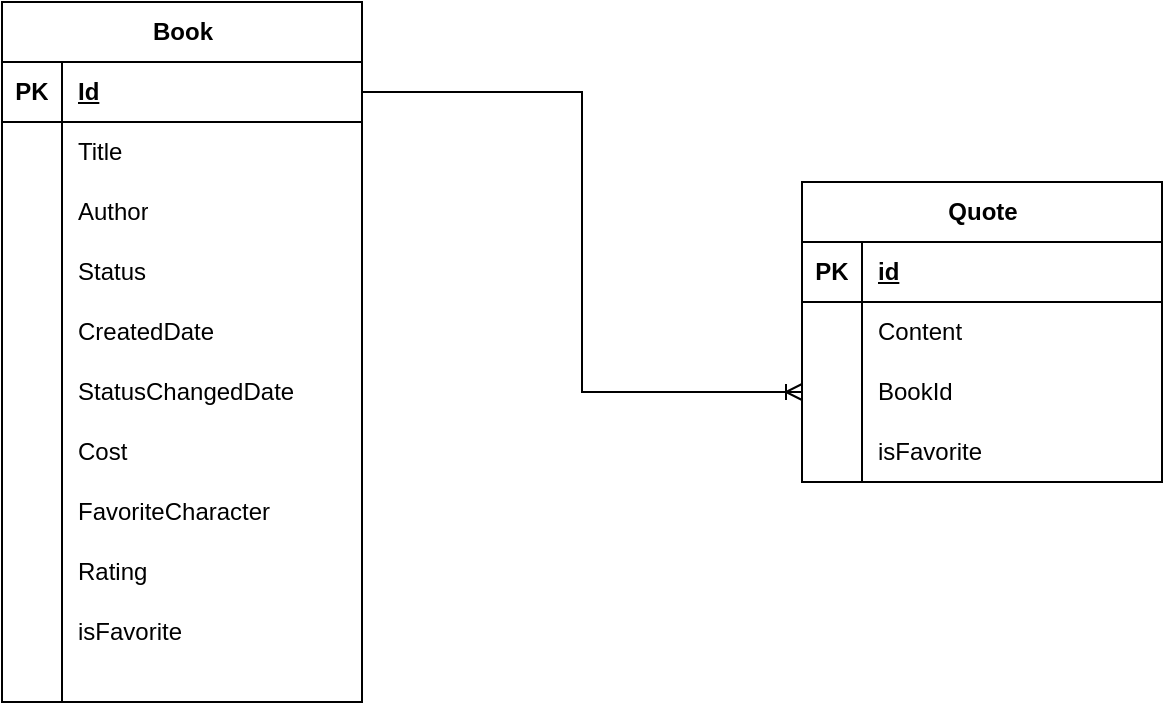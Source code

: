 <mxfile version="26.2.8" pages="7">
  <diagram name="ERD Diagram" id="zEoUBViswn2JpWHZujAY">
    <mxGraphModel dx="1428" dy="743" grid="1" gridSize="10" guides="1" tooltips="1" connect="1" arrows="1" fold="1" page="1" pageScale="1" pageWidth="827" pageHeight="1169" math="0" shadow="0">
      <root>
        <mxCell id="0" />
        <mxCell id="1" parent="0" />
        <mxCell id="N-9cBxWQMs_OY1WWWXki-2" value="Book" style="shape=table;startSize=30;container=1;collapsible=1;childLayout=tableLayout;fixedRows=1;rowLines=0;fontStyle=1;align=center;resizeLast=1;html=1;" parent="1" vertex="1">
          <mxGeometry x="80" y="210" width="180" height="350" as="geometry" />
        </mxCell>
        <mxCell id="N-9cBxWQMs_OY1WWWXki-3" value="" style="shape=tableRow;horizontal=0;startSize=0;swimlaneHead=0;swimlaneBody=0;fillColor=none;collapsible=0;dropTarget=0;points=[[0,0.5],[1,0.5]];portConstraint=eastwest;top=0;left=0;right=0;bottom=1;" parent="N-9cBxWQMs_OY1WWWXki-2" vertex="1">
          <mxGeometry y="30" width="180" height="30" as="geometry" />
        </mxCell>
        <mxCell id="N-9cBxWQMs_OY1WWWXki-4" value="PK" style="shape=partialRectangle;connectable=0;fillColor=none;top=0;left=0;bottom=0;right=0;fontStyle=1;overflow=hidden;whiteSpace=wrap;html=1;" parent="N-9cBxWQMs_OY1WWWXki-3" vertex="1">
          <mxGeometry width="30" height="30" as="geometry">
            <mxRectangle width="30" height="30" as="alternateBounds" />
          </mxGeometry>
        </mxCell>
        <mxCell id="N-9cBxWQMs_OY1WWWXki-5" value="Id" style="shape=partialRectangle;connectable=0;fillColor=none;top=0;left=0;bottom=0;right=0;align=left;spacingLeft=6;fontStyle=5;overflow=hidden;whiteSpace=wrap;html=1;" parent="N-9cBxWQMs_OY1WWWXki-3" vertex="1">
          <mxGeometry x="30" width="150" height="30" as="geometry">
            <mxRectangle width="150" height="30" as="alternateBounds" />
          </mxGeometry>
        </mxCell>
        <mxCell id="N-9cBxWQMs_OY1WWWXki-6" value="" style="shape=tableRow;horizontal=0;startSize=0;swimlaneHead=0;swimlaneBody=0;fillColor=none;collapsible=0;dropTarget=0;points=[[0,0.5],[1,0.5]];portConstraint=eastwest;top=0;left=0;right=0;bottom=0;" parent="N-9cBxWQMs_OY1WWWXki-2" vertex="1">
          <mxGeometry y="60" width="180" height="30" as="geometry" />
        </mxCell>
        <mxCell id="N-9cBxWQMs_OY1WWWXki-7" value="" style="shape=partialRectangle;connectable=0;fillColor=none;top=0;left=0;bottom=0;right=0;editable=1;overflow=hidden;whiteSpace=wrap;html=1;" parent="N-9cBxWQMs_OY1WWWXki-6" vertex="1">
          <mxGeometry width="30" height="30" as="geometry">
            <mxRectangle width="30" height="30" as="alternateBounds" />
          </mxGeometry>
        </mxCell>
        <mxCell id="N-9cBxWQMs_OY1WWWXki-8" value="Title" style="shape=partialRectangle;connectable=0;fillColor=none;top=0;left=0;bottom=0;right=0;align=left;spacingLeft=6;overflow=hidden;whiteSpace=wrap;html=1;" parent="N-9cBxWQMs_OY1WWWXki-6" vertex="1">
          <mxGeometry x="30" width="150" height="30" as="geometry">
            <mxRectangle width="150" height="30" as="alternateBounds" />
          </mxGeometry>
        </mxCell>
        <mxCell id="N-9cBxWQMs_OY1WWWXki-9" value="" style="shape=tableRow;horizontal=0;startSize=0;swimlaneHead=0;swimlaneBody=0;fillColor=none;collapsible=0;dropTarget=0;points=[[0,0.5],[1,0.5]];portConstraint=eastwest;top=0;left=0;right=0;bottom=0;" parent="N-9cBxWQMs_OY1WWWXki-2" vertex="1">
          <mxGeometry y="90" width="180" height="30" as="geometry" />
        </mxCell>
        <mxCell id="N-9cBxWQMs_OY1WWWXki-10" value="" style="shape=partialRectangle;connectable=0;fillColor=none;top=0;left=0;bottom=0;right=0;editable=1;overflow=hidden;whiteSpace=wrap;html=1;" parent="N-9cBxWQMs_OY1WWWXki-9" vertex="1">
          <mxGeometry width="30" height="30" as="geometry">
            <mxRectangle width="30" height="30" as="alternateBounds" />
          </mxGeometry>
        </mxCell>
        <mxCell id="N-9cBxWQMs_OY1WWWXki-11" value="Author" style="shape=partialRectangle;connectable=0;fillColor=none;top=0;left=0;bottom=0;right=0;align=left;spacingLeft=6;overflow=hidden;whiteSpace=wrap;html=1;" parent="N-9cBxWQMs_OY1WWWXki-9" vertex="1">
          <mxGeometry x="30" width="150" height="30" as="geometry">
            <mxRectangle width="150" height="30" as="alternateBounds" />
          </mxGeometry>
        </mxCell>
        <mxCell id="N-9cBxWQMs_OY1WWWXki-12" value="" style="shape=tableRow;horizontal=0;startSize=0;swimlaneHead=0;swimlaneBody=0;fillColor=none;collapsible=0;dropTarget=0;points=[[0,0.5],[1,0.5]];portConstraint=eastwest;top=0;left=0;right=0;bottom=0;" parent="N-9cBxWQMs_OY1WWWXki-2" vertex="1">
          <mxGeometry y="120" width="180" height="30" as="geometry" />
        </mxCell>
        <mxCell id="N-9cBxWQMs_OY1WWWXki-13" value="" style="shape=partialRectangle;connectable=0;fillColor=none;top=0;left=0;bottom=0;right=0;editable=1;overflow=hidden;whiteSpace=wrap;html=1;" parent="N-9cBxWQMs_OY1WWWXki-12" vertex="1">
          <mxGeometry width="30" height="30" as="geometry">
            <mxRectangle width="30" height="30" as="alternateBounds" />
          </mxGeometry>
        </mxCell>
        <mxCell id="N-9cBxWQMs_OY1WWWXki-14" value="Status" style="shape=partialRectangle;connectable=0;fillColor=none;top=0;left=0;bottom=0;right=0;align=left;spacingLeft=6;overflow=hidden;whiteSpace=wrap;html=1;" parent="N-9cBxWQMs_OY1WWWXki-12" vertex="1">
          <mxGeometry x="30" width="150" height="30" as="geometry">
            <mxRectangle width="150" height="30" as="alternateBounds" />
          </mxGeometry>
        </mxCell>
        <mxCell id="N-9cBxWQMs_OY1WWWXki-15" value="" style="shape=tableRow;horizontal=0;startSize=0;swimlaneHead=0;swimlaneBody=0;fillColor=none;collapsible=0;dropTarget=0;points=[[0,0.5],[1,0.5]];portConstraint=eastwest;top=0;left=0;right=0;bottom=0;" parent="N-9cBxWQMs_OY1WWWXki-2" vertex="1">
          <mxGeometry y="150" width="180" height="30" as="geometry" />
        </mxCell>
        <mxCell id="N-9cBxWQMs_OY1WWWXki-16" value="" style="shape=partialRectangle;connectable=0;fillColor=none;top=0;left=0;bottom=0;right=0;editable=1;overflow=hidden;whiteSpace=wrap;html=1;" parent="N-9cBxWQMs_OY1WWWXki-15" vertex="1">
          <mxGeometry width="30" height="30" as="geometry">
            <mxRectangle width="30" height="30" as="alternateBounds" />
          </mxGeometry>
        </mxCell>
        <mxCell id="N-9cBxWQMs_OY1WWWXki-17" value="CreatedDate" style="shape=partialRectangle;connectable=0;fillColor=none;top=0;left=0;bottom=0;right=0;align=left;spacingLeft=6;overflow=hidden;whiteSpace=wrap;html=1;" parent="N-9cBxWQMs_OY1WWWXki-15" vertex="1">
          <mxGeometry x="30" width="150" height="30" as="geometry">
            <mxRectangle width="150" height="30" as="alternateBounds" />
          </mxGeometry>
        </mxCell>
        <mxCell id="N-9cBxWQMs_OY1WWWXki-18" value="" style="shape=tableRow;horizontal=0;startSize=0;swimlaneHead=0;swimlaneBody=0;fillColor=none;collapsible=0;dropTarget=0;points=[[0,0.5],[1,0.5]];portConstraint=eastwest;top=0;left=0;right=0;bottom=0;" parent="N-9cBxWQMs_OY1WWWXki-2" vertex="1">
          <mxGeometry y="180" width="180" height="30" as="geometry" />
        </mxCell>
        <mxCell id="N-9cBxWQMs_OY1WWWXki-19" value="" style="shape=partialRectangle;connectable=0;fillColor=none;top=0;left=0;bottom=0;right=0;editable=1;overflow=hidden;whiteSpace=wrap;html=1;" parent="N-9cBxWQMs_OY1WWWXki-18" vertex="1">
          <mxGeometry width="30" height="30" as="geometry">
            <mxRectangle width="30" height="30" as="alternateBounds" />
          </mxGeometry>
        </mxCell>
        <mxCell id="N-9cBxWQMs_OY1WWWXki-20" value="StatusChangedDate" style="shape=partialRectangle;connectable=0;fillColor=none;top=0;left=0;bottom=0;right=0;align=left;spacingLeft=6;overflow=hidden;whiteSpace=wrap;html=1;" parent="N-9cBxWQMs_OY1WWWXki-18" vertex="1">
          <mxGeometry x="30" width="150" height="30" as="geometry">
            <mxRectangle width="150" height="30" as="alternateBounds" />
          </mxGeometry>
        </mxCell>
        <mxCell id="N-9cBxWQMs_OY1WWWXki-24" value="" style="shape=tableRow;horizontal=0;startSize=0;swimlaneHead=0;swimlaneBody=0;fillColor=none;collapsible=0;dropTarget=0;points=[[0,0.5],[1,0.5]];portConstraint=eastwest;top=0;left=0;right=0;bottom=0;" parent="N-9cBxWQMs_OY1WWWXki-2" vertex="1">
          <mxGeometry y="210" width="180" height="30" as="geometry" />
        </mxCell>
        <mxCell id="N-9cBxWQMs_OY1WWWXki-25" value="" style="shape=partialRectangle;connectable=0;fillColor=none;top=0;left=0;bottom=0;right=0;editable=1;overflow=hidden;whiteSpace=wrap;html=1;" parent="N-9cBxWQMs_OY1WWWXki-24" vertex="1">
          <mxGeometry width="30" height="30" as="geometry">
            <mxRectangle width="30" height="30" as="alternateBounds" />
          </mxGeometry>
        </mxCell>
        <mxCell id="N-9cBxWQMs_OY1WWWXki-26" value="Cost" style="shape=partialRectangle;connectable=0;fillColor=none;top=0;left=0;bottom=0;right=0;align=left;spacingLeft=6;overflow=hidden;whiteSpace=wrap;html=1;" parent="N-9cBxWQMs_OY1WWWXki-24" vertex="1">
          <mxGeometry x="30" width="150" height="30" as="geometry">
            <mxRectangle width="150" height="30" as="alternateBounds" />
          </mxGeometry>
        </mxCell>
        <mxCell id="N-9cBxWQMs_OY1WWWXki-27" value="" style="shape=tableRow;horizontal=0;startSize=0;swimlaneHead=0;swimlaneBody=0;fillColor=none;collapsible=0;dropTarget=0;points=[[0,0.5],[1,0.5]];portConstraint=eastwest;top=0;left=0;right=0;bottom=0;" parent="N-9cBxWQMs_OY1WWWXki-2" vertex="1">
          <mxGeometry y="240" width="180" height="30" as="geometry" />
        </mxCell>
        <mxCell id="N-9cBxWQMs_OY1WWWXki-28" value="" style="shape=partialRectangle;connectable=0;fillColor=none;top=0;left=0;bottom=0;right=0;editable=1;overflow=hidden;whiteSpace=wrap;html=1;" parent="N-9cBxWQMs_OY1WWWXki-27" vertex="1">
          <mxGeometry width="30" height="30" as="geometry">
            <mxRectangle width="30" height="30" as="alternateBounds" />
          </mxGeometry>
        </mxCell>
        <mxCell id="N-9cBxWQMs_OY1WWWXki-29" value="FavoriteCharacter" style="shape=partialRectangle;connectable=0;fillColor=none;top=0;left=0;bottom=0;right=0;align=left;spacingLeft=6;overflow=hidden;whiteSpace=wrap;html=1;" parent="N-9cBxWQMs_OY1WWWXki-27" vertex="1">
          <mxGeometry x="30" width="150" height="30" as="geometry">
            <mxRectangle width="150" height="30" as="alternateBounds" />
          </mxGeometry>
        </mxCell>
        <mxCell id="N-9cBxWQMs_OY1WWWXki-30" value="" style="shape=tableRow;horizontal=0;startSize=0;swimlaneHead=0;swimlaneBody=0;fillColor=none;collapsible=0;dropTarget=0;points=[[0,0.5],[1,0.5]];portConstraint=eastwest;top=0;left=0;right=0;bottom=0;" parent="N-9cBxWQMs_OY1WWWXki-2" vertex="1">
          <mxGeometry y="270" width="180" height="30" as="geometry" />
        </mxCell>
        <mxCell id="N-9cBxWQMs_OY1WWWXki-31" value="" style="shape=partialRectangle;connectable=0;fillColor=none;top=0;left=0;bottom=0;right=0;editable=1;overflow=hidden;whiteSpace=wrap;html=1;" parent="N-9cBxWQMs_OY1WWWXki-30" vertex="1">
          <mxGeometry width="30" height="30" as="geometry">
            <mxRectangle width="30" height="30" as="alternateBounds" />
          </mxGeometry>
        </mxCell>
        <mxCell id="N-9cBxWQMs_OY1WWWXki-32" value="Rating" style="shape=partialRectangle;connectable=0;fillColor=none;top=0;left=0;bottom=0;right=0;align=left;spacingLeft=6;overflow=hidden;whiteSpace=wrap;html=1;" parent="N-9cBxWQMs_OY1WWWXki-30" vertex="1">
          <mxGeometry x="30" width="150" height="30" as="geometry">
            <mxRectangle width="150" height="30" as="alternateBounds" />
          </mxGeometry>
        </mxCell>
        <mxCell id="N-9cBxWQMs_OY1WWWXki-36" value="" style="shape=tableRow;horizontal=0;startSize=0;swimlaneHead=0;swimlaneBody=0;fillColor=none;collapsible=0;dropTarget=0;points=[[0,0.5],[1,0.5]];portConstraint=eastwest;top=0;left=0;right=0;bottom=0;" parent="N-9cBxWQMs_OY1WWWXki-2" vertex="1">
          <mxGeometry y="300" width="180" height="30" as="geometry" />
        </mxCell>
        <mxCell id="N-9cBxWQMs_OY1WWWXki-37" value="" style="shape=partialRectangle;connectable=0;fillColor=none;top=0;left=0;bottom=0;right=0;editable=1;overflow=hidden;whiteSpace=wrap;html=1;" parent="N-9cBxWQMs_OY1WWWXki-36" vertex="1">
          <mxGeometry width="30" height="30" as="geometry">
            <mxRectangle width="30" height="30" as="alternateBounds" />
          </mxGeometry>
        </mxCell>
        <mxCell id="N-9cBxWQMs_OY1WWWXki-38" value="isFavorite" style="shape=partialRectangle;connectable=0;fillColor=none;top=0;left=0;bottom=0;right=0;align=left;spacingLeft=6;overflow=hidden;whiteSpace=wrap;html=1;" parent="N-9cBxWQMs_OY1WWWXki-36" vertex="1">
          <mxGeometry x="30" width="150" height="30" as="geometry">
            <mxRectangle width="150" height="30" as="alternateBounds" />
          </mxGeometry>
        </mxCell>
        <mxCell id="N-9cBxWQMs_OY1WWWXki-39" value="" style="shape=tableRow;horizontal=0;startSize=0;swimlaneHead=0;swimlaneBody=0;fillColor=none;collapsible=0;dropTarget=0;points=[[0,0.5],[1,0.5]];portConstraint=eastwest;top=0;left=0;right=0;bottom=0;" parent="N-9cBxWQMs_OY1WWWXki-2" vertex="1">
          <mxGeometry y="330" width="180" height="20" as="geometry" />
        </mxCell>
        <mxCell id="N-9cBxWQMs_OY1WWWXki-40" value="" style="shape=partialRectangle;connectable=0;fillColor=none;top=0;left=0;bottom=0;right=0;editable=1;overflow=hidden;whiteSpace=wrap;html=1;" parent="N-9cBxWQMs_OY1WWWXki-39" vertex="1">
          <mxGeometry width="30" height="20" as="geometry">
            <mxRectangle width="30" height="20" as="alternateBounds" />
          </mxGeometry>
        </mxCell>
        <mxCell id="N-9cBxWQMs_OY1WWWXki-41" value="" style="shape=partialRectangle;connectable=0;fillColor=none;top=0;left=0;bottom=0;right=0;align=left;spacingLeft=6;overflow=hidden;whiteSpace=wrap;html=1;" parent="N-9cBxWQMs_OY1WWWXki-39" vertex="1">
          <mxGeometry x="30" width="150" height="20" as="geometry">
            <mxRectangle width="150" height="20" as="alternateBounds" />
          </mxGeometry>
        </mxCell>
        <mxCell id="N-9cBxWQMs_OY1WWWXki-42" value="Quote" style="shape=table;startSize=30;container=1;collapsible=1;childLayout=tableLayout;fixedRows=1;rowLines=0;fontStyle=1;align=center;resizeLast=1;html=1;" parent="1" vertex="1">
          <mxGeometry x="480" y="300" width="180" height="150" as="geometry" />
        </mxCell>
        <mxCell id="N-9cBxWQMs_OY1WWWXki-43" value="" style="shape=tableRow;horizontal=0;startSize=0;swimlaneHead=0;swimlaneBody=0;fillColor=none;collapsible=0;dropTarget=0;points=[[0,0.5],[1,0.5]];portConstraint=eastwest;top=0;left=0;right=0;bottom=1;" parent="N-9cBxWQMs_OY1WWWXki-42" vertex="1">
          <mxGeometry y="30" width="180" height="30" as="geometry" />
        </mxCell>
        <mxCell id="N-9cBxWQMs_OY1WWWXki-44" value="PK" style="shape=partialRectangle;connectable=0;fillColor=none;top=0;left=0;bottom=0;right=0;fontStyle=1;overflow=hidden;whiteSpace=wrap;html=1;" parent="N-9cBxWQMs_OY1WWWXki-43" vertex="1">
          <mxGeometry width="30" height="30" as="geometry">
            <mxRectangle width="30" height="30" as="alternateBounds" />
          </mxGeometry>
        </mxCell>
        <mxCell id="N-9cBxWQMs_OY1WWWXki-45" value="id" style="shape=partialRectangle;connectable=0;fillColor=none;top=0;left=0;bottom=0;right=0;align=left;spacingLeft=6;fontStyle=5;overflow=hidden;whiteSpace=wrap;html=1;" parent="N-9cBxWQMs_OY1WWWXki-43" vertex="1">
          <mxGeometry x="30" width="150" height="30" as="geometry">
            <mxRectangle width="150" height="30" as="alternateBounds" />
          </mxGeometry>
        </mxCell>
        <mxCell id="N-9cBxWQMs_OY1WWWXki-46" value="" style="shape=tableRow;horizontal=0;startSize=0;swimlaneHead=0;swimlaneBody=0;fillColor=none;collapsible=0;dropTarget=0;points=[[0,0.5],[1,0.5]];portConstraint=eastwest;top=0;left=0;right=0;bottom=0;" parent="N-9cBxWQMs_OY1WWWXki-42" vertex="1">
          <mxGeometry y="60" width="180" height="30" as="geometry" />
        </mxCell>
        <mxCell id="N-9cBxWQMs_OY1WWWXki-47" value="" style="shape=partialRectangle;connectable=0;fillColor=none;top=0;left=0;bottom=0;right=0;editable=1;overflow=hidden;whiteSpace=wrap;html=1;" parent="N-9cBxWQMs_OY1WWWXki-46" vertex="1">
          <mxGeometry width="30" height="30" as="geometry">
            <mxRectangle width="30" height="30" as="alternateBounds" />
          </mxGeometry>
        </mxCell>
        <mxCell id="N-9cBxWQMs_OY1WWWXki-48" value="Content" style="shape=partialRectangle;connectable=0;fillColor=none;top=0;left=0;bottom=0;right=0;align=left;spacingLeft=6;overflow=hidden;whiteSpace=wrap;html=1;" parent="N-9cBxWQMs_OY1WWWXki-46" vertex="1">
          <mxGeometry x="30" width="150" height="30" as="geometry">
            <mxRectangle width="150" height="30" as="alternateBounds" />
          </mxGeometry>
        </mxCell>
        <mxCell id="N-9cBxWQMs_OY1WWWXki-49" value="" style="shape=tableRow;horizontal=0;startSize=0;swimlaneHead=0;swimlaneBody=0;fillColor=none;collapsible=0;dropTarget=0;points=[[0,0.5],[1,0.5]];portConstraint=eastwest;top=0;left=0;right=0;bottom=0;" parent="N-9cBxWQMs_OY1WWWXki-42" vertex="1">
          <mxGeometry y="90" width="180" height="30" as="geometry" />
        </mxCell>
        <mxCell id="N-9cBxWQMs_OY1WWWXki-50" value="" style="shape=partialRectangle;connectable=0;fillColor=none;top=0;left=0;bottom=0;right=0;editable=1;overflow=hidden;whiteSpace=wrap;html=1;" parent="N-9cBxWQMs_OY1WWWXki-49" vertex="1">
          <mxGeometry width="30" height="30" as="geometry">
            <mxRectangle width="30" height="30" as="alternateBounds" />
          </mxGeometry>
        </mxCell>
        <mxCell id="N-9cBxWQMs_OY1WWWXki-51" value="BookId" style="shape=partialRectangle;connectable=0;fillColor=none;top=0;left=0;bottom=0;right=0;align=left;spacingLeft=6;overflow=hidden;whiteSpace=wrap;html=1;" parent="N-9cBxWQMs_OY1WWWXki-49" vertex="1">
          <mxGeometry x="30" width="150" height="30" as="geometry">
            <mxRectangle width="150" height="30" as="alternateBounds" />
          </mxGeometry>
        </mxCell>
        <mxCell id="N-9cBxWQMs_OY1WWWXki-52" value="" style="shape=tableRow;horizontal=0;startSize=0;swimlaneHead=0;swimlaneBody=0;fillColor=none;collapsible=0;dropTarget=0;points=[[0,0.5],[1,0.5]];portConstraint=eastwest;top=0;left=0;right=0;bottom=0;" parent="N-9cBxWQMs_OY1WWWXki-42" vertex="1">
          <mxGeometry y="120" width="180" height="30" as="geometry" />
        </mxCell>
        <mxCell id="N-9cBxWQMs_OY1WWWXki-53" value="" style="shape=partialRectangle;connectable=0;fillColor=none;top=0;left=0;bottom=0;right=0;editable=1;overflow=hidden;whiteSpace=wrap;html=1;" parent="N-9cBxWQMs_OY1WWWXki-52" vertex="1">
          <mxGeometry width="30" height="30" as="geometry">
            <mxRectangle width="30" height="30" as="alternateBounds" />
          </mxGeometry>
        </mxCell>
        <mxCell id="N-9cBxWQMs_OY1WWWXki-54" value="isFavorite" style="shape=partialRectangle;connectable=0;fillColor=none;top=0;left=0;bottom=0;right=0;align=left;spacingLeft=6;overflow=hidden;whiteSpace=wrap;html=1;" parent="N-9cBxWQMs_OY1WWWXki-52" vertex="1">
          <mxGeometry x="30" width="150" height="30" as="geometry">
            <mxRectangle width="150" height="30" as="alternateBounds" />
          </mxGeometry>
        </mxCell>
        <mxCell id="N-9cBxWQMs_OY1WWWXki-55" value="" style="edgeStyle=orthogonalEdgeStyle;fontSize=12;html=1;endArrow=ERoneToMany;rounded=0;exitX=1;exitY=0.5;exitDx=0;exitDy=0;entryX=0;entryY=0.5;entryDx=0;entryDy=0;" parent="1" source="N-9cBxWQMs_OY1WWWXki-3" target="N-9cBxWQMs_OY1WWWXki-49" edge="1">
          <mxGeometry width="100" height="100" relative="1" as="geometry">
            <mxPoint x="360" y="430" as="sourcePoint" />
            <mxPoint x="460" y="330" as="targetPoint" />
          </mxGeometry>
        </mxCell>
      </root>
    </mxGraphModel>
  </diagram>
  <diagram id="6Ise4CbzoLvEhatR6B2Z" name="Use Case Diagram">
    <mxGraphModel dx="2596" dy="1351" grid="1" gridSize="10" guides="1" tooltips="1" connect="1" arrows="1" fold="1" page="1" pageScale="1" pageWidth="827" pageHeight="1169" math="0" shadow="0">
      <root>
        <mxCell id="0" />
        <mxCell id="1" parent="0" />
        <mxCell id="Hgp72ACG2Ey0dkF_jliL-19" value="" style="rounded=0;whiteSpace=wrap;html=1;" parent="1" vertex="1">
          <mxGeometry x="404" y="84" width="280" height="1000" as="geometry" />
        </mxCell>
        <mxCell id="D1W0CBoJ25b8oavuj5hO-1" value="User" style="shape=umlActor;verticalLabelPosition=bottom;verticalAlign=top;html=1;" parent="1" vertex="1">
          <mxGeometry x="144" y="594" width="30" height="60" as="geometry" />
        </mxCell>
        <mxCell id="D1W0CBoJ25b8oavuj5hO-2" value="Add book" style="ellipse;whiteSpace=wrap;html=1;" parent="1" vertex="1">
          <mxGeometry x="464" y="164" width="140" height="70" as="geometry" />
        </mxCell>
        <mxCell id="D1W0CBoJ25b8oavuj5hO-3" value="Edit book" style="ellipse;whiteSpace=wrap;html=1;" parent="1" vertex="1">
          <mxGeometry x="464" y="268" width="140" height="70" as="geometry" />
        </mxCell>
        <mxCell id="D1W0CBoJ25b8oavuj5hO-5" value="View book details" style="ellipse;whiteSpace=wrap;html=1;" parent="1" vertex="1">
          <mxGeometry x="464" y="372" width="140" height="70" as="geometry" />
        </mxCell>
        <mxCell id="D1W0CBoJ25b8oavuj5hO-6" value="Add book to favorites" style="ellipse;whiteSpace=wrap;html=1;" parent="1" vertex="1">
          <mxGeometry x="464" y="475" width="140" height="70" as="geometry" />
        </mxCell>
        <mxCell id="D1W0CBoJ25b8oavuj5hO-7" value="Add quote" style="ellipse;whiteSpace=wrap;html=1;" parent="1" vertex="1">
          <mxGeometry x="464" y="579" width="140" height="70" as="geometry" />
        </mxCell>
        <mxCell id="Hgp72ACG2Ey0dkF_jliL-1" value="" style="endArrow=none;html=1;rounded=0;exitX=0.5;exitY=0.5;exitDx=0;exitDy=0;exitPerimeter=0;entryX=0;entryY=0.5;entryDx=0;entryDy=0;" parent="1" source="D1W0CBoJ25b8oavuj5hO-1" target="D1W0CBoJ25b8oavuj5hO-2" edge="1">
          <mxGeometry relative="1" as="geometry">
            <mxPoint x="484" y="504" as="sourcePoint" />
            <mxPoint x="644" y="504" as="targetPoint" />
          </mxGeometry>
        </mxCell>
        <mxCell id="Hgp72ACG2Ey0dkF_jliL-4" value="" style="endArrow=none;html=1;rounded=0;exitX=0.5;exitY=0.5;exitDx=0;exitDy=0;exitPerimeter=0;entryX=0;entryY=0.5;entryDx=0;entryDy=0;" parent="1" source="D1W0CBoJ25b8oavuj5hO-1" target="D1W0CBoJ25b8oavuj5hO-3" edge="1">
          <mxGeometry relative="1" as="geometry">
            <mxPoint x="484" y="504" as="sourcePoint" />
            <mxPoint x="644" y="504" as="targetPoint" />
          </mxGeometry>
        </mxCell>
        <mxCell id="Hgp72ACG2Ey0dkF_jliL-7" value="" style="endArrow=none;html=1;rounded=0;exitX=0.5;exitY=0.5;exitDx=0;exitDy=0;exitPerimeter=0;entryX=0;entryY=0.5;entryDx=0;entryDy=0;" parent="1" source="D1W0CBoJ25b8oavuj5hO-1" target="D1W0CBoJ25b8oavuj5hO-5" edge="1">
          <mxGeometry relative="1" as="geometry">
            <mxPoint x="484" y="304" as="sourcePoint" />
            <mxPoint x="644" y="304" as="targetPoint" />
          </mxGeometry>
        </mxCell>
        <mxCell id="Hgp72ACG2Ey0dkF_jliL-10" value="" style="endArrow=none;html=1;rounded=0;exitX=0.5;exitY=0.5;exitDx=0;exitDy=0;exitPerimeter=0;entryX=0;entryY=0.5;entryDx=0;entryDy=0;" parent="1" source="D1W0CBoJ25b8oavuj5hO-1" target="D1W0CBoJ25b8oavuj5hO-6" edge="1">
          <mxGeometry relative="1" as="geometry">
            <mxPoint x="484" y="304" as="sourcePoint" />
            <mxPoint x="644" y="304" as="targetPoint" />
          </mxGeometry>
        </mxCell>
        <mxCell id="Hgp72ACG2Ey0dkF_jliL-13" value="" style="endArrow=none;html=1;rounded=0;exitX=0.5;exitY=0.5;exitDx=0;exitDy=0;exitPerimeter=0;entryX=0;entryY=0.5;entryDx=0;entryDy=0;" parent="1" source="D1W0CBoJ25b8oavuj5hO-1" target="D1W0CBoJ25b8oavuj5hO-7" edge="1">
          <mxGeometry relative="1" as="geometry">
            <mxPoint x="484" y="304" as="sourcePoint" />
            <mxPoint x="644" y="304" as="targetPoint" />
          </mxGeometry>
        </mxCell>
        <mxCell id="Hgp72ACG2Ey0dkF_jliL-20" value="Application" style="text;html=1;align=center;verticalAlign=middle;whiteSpace=wrap;rounded=0;" parent="1" vertex="1">
          <mxGeometry x="504" y="104" width="60" height="30" as="geometry" />
        </mxCell>
        <mxCell id="Hgp72ACG2Ey0dkF_jliL-21" value="Edit quote" style="ellipse;whiteSpace=wrap;html=1;" parent="1" vertex="1">
          <mxGeometry x="464" y="683" width="140" height="70" as="geometry" />
        </mxCell>
        <mxCell id="Hgp72ACG2Ey0dkF_jliL-22" value="Delete quote" style="ellipse;whiteSpace=wrap;html=1;" parent="1" vertex="1">
          <mxGeometry x="464" y="787" width="140" height="70" as="geometry" />
        </mxCell>
        <mxCell id="Hgp72ACG2Ey0dkF_jliL-23" value="Delete book" style="ellipse;whiteSpace=wrap;html=1;" parent="1" vertex="1">
          <mxGeometry x="464" y="890" width="140" height="70" as="geometry" />
        </mxCell>
        <mxCell id="Hgp72ACG2Ey0dkF_jliL-24" value="" style="endArrow=none;html=1;rounded=0;exitX=0.5;exitY=0.5;exitDx=0;exitDy=0;exitPerimeter=0;entryX=0;entryY=0.5;entryDx=0;entryDy=0;" parent="1" source="D1W0CBoJ25b8oavuj5hO-1" target="Hgp72ACG2Ey0dkF_jliL-21" edge="1">
          <mxGeometry relative="1" as="geometry">
            <mxPoint x="434" y="554" as="sourcePoint" />
            <mxPoint x="594" y="554" as="targetPoint" />
          </mxGeometry>
        </mxCell>
        <mxCell id="Hgp72ACG2Ey0dkF_jliL-27" value="" style="endArrow=none;html=1;rounded=0;exitX=0.5;exitY=0.5;exitDx=0;exitDy=0;exitPerimeter=0;entryX=0;entryY=0.5;entryDx=0;entryDy=0;" parent="1" source="D1W0CBoJ25b8oavuj5hO-1" target="Hgp72ACG2Ey0dkF_jliL-22" edge="1">
          <mxGeometry relative="1" as="geometry">
            <mxPoint x="434" y="554" as="sourcePoint" />
            <mxPoint x="594" y="554" as="targetPoint" />
          </mxGeometry>
        </mxCell>
        <mxCell id="Hgp72ACG2Ey0dkF_jliL-30" value="" style="endArrow=none;html=1;rounded=0;exitX=0.5;exitY=0.5;exitDx=0;exitDy=0;exitPerimeter=0;entryX=0;entryY=0.5;entryDx=0;entryDy=0;" parent="1" source="D1W0CBoJ25b8oavuj5hO-1" target="Hgp72ACG2Ey0dkF_jliL-23" edge="1">
          <mxGeometry relative="1" as="geometry">
            <mxPoint x="434" y="554" as="sourcePoint" />
            <mxPoint x="594" y="554" as="targetPoint" />
          </mxGeometry>
        </mxCell>
        <mxCell id="Hgp72ACG2Ey0dkF_jliL-34" value="&amp;lt;&amp;lt;include&amp;gt;&amp;gt;" style="endArrow=open;endSize=12;dashed=1;html=1;rounded=0;exitX=0.5;exitY=0;exitDx=0;exitDy=0;entryX=0.5;entryY=1;entryDx=0;entryDy=0;" parent="1" source="Hgp72ACG2Ey0dkF_jliL-23" target="Hgp72ACG2Ey0dkF_jliL-22" edge="1">
          <mxGeometry width="160" relative="1" as="geometry">
            <mxPoint x="264" y="554" as="sourcePoint" />
            <mxPoint x="424" y="554" as="targetPoint" />
          </mxGeometry>
        </mxCell>
        <mxCell id="Hgp72ACG2Ey0dkF_jliL-35" value="Remove book from favorites" style="ellipse;whiteSpace=wrap;html=1;" parent="1" vertex="1">
          <mxGeometry x="464" y="994" width="140" height="70" as="geometry" />
        </mxCell>
        <mxCell id="Hgp72ACG2Ey0dkF_jliL-36" value="" style="endArrow=none;html=1;rounded=0;exitX=0.5;exitY=0.5;exitDx=0;exitDy=0;exitPerimeter=0;entryX=0;entryY=0.5;entryDx=0;entryDy=0;" parent="1" source="D1W0CBoJ25b8oavuj5hO-1" target="Hgp72ACG2Ey0dkF_jliL-35" edge="1">
          <mxGeometry relative="1" as="geometry">
            <mxPoint x="264" y="674" as="sourcePoint" />
            <mxPoint x="424" y="674" as="targetPoint" />
          </mxGeometry>
        </mxCell>
      </root>
    </mxGraphModel>
  </diagram>
  <diagram id="vO8JDbQ9h_SGYrkNwEOq" name="Add Book Activity Diagram">
    <mxGraphModel dx="1428" dy="743" grid="1" gridSize="10" guides="1" tooltips="1" connect="1" arrows="1" fold="1" page="1" pageScale="1" pageWidth="583" pageHeight="827" math="0" shadow="0">
      <root>
        <mxCell id="0" />
        <mxCell id="1" parent="0" />
        <mxCell id="s6mCzLYgkagdUd1JZhdO-1" value="" style="ellipse;html=1;shape=startState;fillColor=#000000;strokeColor=#ff0000;" parent="1" vertex="1">
          <mxGeometry x="247" y="33" width="30" height="30" as="geometry" />
        </mxCell>
        <mxCell id="s6mCzLYgkagdUd1JZhdO-2" value="" style="edgeStyle=orthogonalEdgeStyle;html=1;verticalAlign=bottom;endArrow=open;endSize=8;strokeColor=#ff0000;rounded=0;entryX=0.5;entryY=0;entryDx=0;entryDy=0;exitX=0.505;exitY=0.867;exitDx=0;exitDy=0;exitPerimeter=0;curved=1;" parent="1" source="s6mCzLYgkagdUd1JZhdO-1" target="s6mCzLYgkagdUd1JZhdO-3" edge="1">
          <mxGeometry relative="1" as="geometry">
            <mxPoint x="296" y="133" as="targetPoint" />
          </mxGeometry>
        </mxCell>
        <mxCell id="s6mCzLYgkagdUd1JZhdO-3" value="Press &quot;All Books&quot; Button" style="rounded=1;whiteSpace=wrap;html=1;" parent="1" vertex="1">
          <mxGeometry x="236" y="123" width="120" height="60" as="geometry" />
        </mxCell>
        <mxCell id="s6mCzLYgkagdUd1JZhdO-4" value="Application enters in BooksActivity" style="shape=note2;boundedLbl=1;whiteSpace=wrap;html=1;size=25;verticalAlign=top;align=center;" parent="1" vertex="1">
          <mxGeometry x="57" y="123" width="120" height="60" as="geometry" />
        </mxCell>
        <mxCell id="s6mCzLYgkagdUd1JZhdO-5" value="" style="endArrow=none;dashed=1;html=1;rounded=0;exitX=0.998;exitY=0.505;exitDx=0;exitDy=0;exitPerimeter=0;entryX=0;entryY=0.5;entryDx=0;entryDy=0;" parent="1" source="s6mCzLYgkagdUd1JZhdO-4" target="s6mCzLYgkagdUd1JZhdO-3" edge="1">
          <mxGeometry width="50" height="50" relative="1" as="geometry">
            <mxPoint x="287" y="223" as="sourcePoint" />
            <mxPoint x="337" y="173" as="targetPoint" />
          </mxGeometry>
        </mxCell>
        <mxCell id="s6mCzLYgkagdUd1JZhdO-6" value="Press &quot;Add new book&quot;&amp;nbsp;Button" style="rounded=1;whiteSpace=wrap;html=1;" parent="1" vertex="1">
          <mxGeometry x="236" y="227" width="120" height="60" as="geometry" />
        </mxCell>
        <mxCell id="s6mCzLYgkagdUd1JZhdO-7" value="" style="endArrow=classic;html=1;rounded=0;exitX=0.5;exitY=1;exitDx=0;exitDy=0;entryX=0.5;entryY=0;entryDx=0;entryDy=0;" parent="1" source="s6mCzLYgkagdUd1JZhdO-3" target="s6mCzLYgkagdUd1JZhdO-6" edge="1">
          <mxGeometry width="50" height="50" relative="1" as="geometry">
            <mxPoint x="287" y="283" as="sourcePoint" />
            <mxPoint x="337" y="233" as="targetPoint" />
          </mxGeometry>
        </mxCell>
        <mxCell id="s6mCzLYgkagdUd1JZhdO-8" value="Open BookInput Dialog" style="shape=note2;boundedLbl=1;whiteSpace=wrap;html=1;size=25;verticalAlign=top;align=center;" parent="1" vertex="1">
          <mxGeometry x="57" y="227" width="120" height="60" as="geometry" />
        </mxCell>
        <mxCell id="s6mCzLYgkagdUd1JZhdO-9" value="" style="endArrow=none;dashed=1;html=1;rounded=0;exitX=0.998;exitY=0.496;exitDx=0;exitDy=0;exitPerimeter=0;entryX=0;entryY=0.5;entryDx=0;entryDy=0;" parent="1" source="s6mCzLYgkagdUd1JZhdO-8" target="s6mCzLYgkagdUd1JZhdO-6" edge="1">
          <mxGeometry width="50" height="50" relative="1" as="geometry">
            <mxPoint x="287" y="283" as="sourcePoint" />
            <mxPoint x="337" y="233" as="targetPoint" />
          </mxGeometry>
        </mxCell>
        <mxCell id="s6mCzLYgkagdUd1JZhdO-10" value="" style="endArrow=classic;html=1;rounded=0;exitX=0.5;exitY=1;exitDx=0;exitDy=0;" parent="1" source="s6mCzLYgkagdUd1JZhdO-6" target="s6mCzLYgkagdUd1JZhdO-11" edge="1">
          <mxGeometry width="50" height="50" relative="1" as="geometry">
            <mxPoint x="287" y="333" as="sourcePoint" />
            <mxPoint x="296" y="363" as="targetPoint" />
          </mxGeometry>
        </mxCell>
        <mxCell id="s6mCzLYgkagdUd1JZhdO-11" value="Enter Book Data" style="rounded=1;whiteSpace=wrap;html=1;" parent="1" vertex="1">
          <mxGeometry x="236" y="331" width="120" height="60" as="geometry" />
        </mxCell>
        <mxCell id="s6mCzLYgkagdUd1JZhdO-12" value="" style="endArrow=classic;html=1;rounded=0;exitX=0.5;exitY=1;exitDx=0;exitDy=0;entryX=0.5;entryY=0;entryDx=0;entryDy=0;" parent="1" source="s6mCzLYgkagdUd1JZhdO-11" target="s6mCzLYgkagdUd1JZhdO-18" edge="1">
          <mxGeometry width="50" height="50" relative="1" as="geometry">
            <mxPoint x="287" y="513" as="sourcePoint" />
            <mxPoint x="297" y="443" as="targetPoint" />
          </mxGeometry>
        </mxCell>
        <mxCell id="s6mCzLYgkagdUd1JZhdO-13" value="Enterd valid data" style="rhombus;whiteSpace=wrap;html=1;" parent="1" vertex="1">
          <mxGeometry x="250.5" y="525" width="91" height="90" as="geometry" />
        </mxCell>
        <mxCell id="s6mCzLYgkagdUd1JZhdO-14" value="" style="endArrow=classic;html=1;rounded=0;exitX=1;exitY=0.5;exitDx=0;exitDy=0;" parent="1" source="s6mCzLYgkagdUd1JZhdO-13" target="s6mCzLYgkagdUd1JZhdO-15" edge="1">
          <mxGeometry width="50" height="50" relative="1" as="geometry">
            <mxPoint x="287" y="563" as="sourcePoint" />
            <mxPoint x="417" y="498" as="targetPoint" />
          </mxGeometry>
        </mxCell>
        <mxCell id="s6mCzLYgkagdUd1JZhdO-15" value="Display error message" style="rounded=1;whiteSpace=wrap;html=1;" parent="1" vertex="1">
          <mxGeometry x="417" y="540" width="120" height="60" as="geometry" />
        </mxCell>
        <mxCell id="s6mCzLYgkagdUd1JZhdO-17" value="" style="endArrow=classic;html=1;rounded=0;entryX=1;entryY=0.5;entryDx=0;entryDy=0;exitX=0.5;exitY=0;exitDx=0;exitDy=0;edgeStyle=orthogonalEdgeStyle;" parent="1" source="s6mCzLYgkagdUd1JZhdO-15" target="s6mCzLYgkagdUd1JZhdO-11" edge="1">
          <mxGeometry width="50" height="50" relative="1" as="geometry">
            <mxPoint x="287" y="563" as="sourcePoint" />
            <mxPoint x="337" y="513" as="targetPoint" />
          </mxGeometry>
        </mxCell>
        <mxCell id="s6mCzLYgkagdUd1JZhdO-18" value="Press &quot;Add&quot; Button" style="rounded=1;whiteSpace=wrap;html=1;" parent="1" vertex="1">
          <mxGeometry x="236" y="436" width="120" height="60" as="geometry" />
        </mxCell>
        <mxCell id="s6mCzLYgkagdUd1JZhdO-19" value="" style="endArrow=classic;html=1;rounded=0;exitX=0.5;exitY=1;exitDx=0;exitDy=0;entryX=0.5;entryY=0;entryDx=0;entryDy=0;" parent="1" source="s6mCzLYgkagdUd1JZhdO-18" target="s6mCzLYgkagdUd1JZhdO-13" edge="1">
          <mxGeometry width="50" height="50" relative="1" as="geometry">
            <mxPoint x="287" y="563" as="sourcePoint" />
            <mxPoint x="337" y="513" as="targetPoint" />
          </mxGeometry>
        </mxCell>
        <mxCell id="s6mCzLYgkagdUd1JZhdO-20" value="No" style="text;html=1;align=center;verticalAlign=middle;whiteSpace=wrap;rounded=0;" parent="1" vertex="1">
          <mxGeometry x="356" y="553" width="40" height="10" as="geometry" />
        </mxCell>
        <mxCell id="s6mCzLYgkagdUd1JZhdO-22" value="Store book in DataBase" style="rounded=1;whiteSpace=wrap;html=1;" parent="1" vertex="1">
          <mxGeometry x="236" y="644" width="120" height="60" as="geometry" />
        </mxCell>
        <mxCell id="s6mCzLYgkagdUd1JZhdO-23" value="" style="endArrow=classic;html=1;rounded=0;exitX=0.5;exitY=1;exitDx=0;exitDy=0;" parent="1" source="s6mCzLYgkagdUd1JZhdO-13" target="s6mCzLYgkagdUd1JZhdO-22" edge="1">
          <mxGeometry width="50" height="50" relative="1" as="geometry">
            <mxPoint x="237" y="653" as="sourcePoint" />
            <mxPoint x="287" y="603" as="targetPoint" />
          </mxGeometry>
        </mxCell>
        <mxCell id="s6mCzLYgkagdUd1JZhdO-24" value="Yes" style="text;html=1;align=center;verticalAlign=middle;whiteSpace=wrap;rounded=0;" parent="1" vertex="1">
          <mxGeometry x="285" y="623" width="51" height="20" as="geometry" />
        </mxCell>
        <mxCell id="s6mCzLYgkagdUd1JZhdO-25" value="" style="ellipse;html=1;shape=endState;fillColor=#000000;strokeColor=#ff0000;" parent="1" vertex="1">
          <mxGeometry x="281" y="763" width="30" height="30" as="geometry" />
        </mxCell>
        <mxCell id="s6mCzLYgkagdUd1JZhdO-26" value="" style="endArrow=classic;html=1;rounded=0;exitX=0.5;exitY=1;exitDx=0;exitDy=0;entryX=0.5;entryY=0;entryDx=0;entryDy=0;" parent="1" source="s6mCzLYgkagdUd1JZhdO-22" target="s6mCzLYgkagdUd1JZhdO-25" edge="1">
          <mxGeometry width="50" height="50" relative="1" as="geometry">
            <mxPoint x="237" y="653" as="sourcePoint" />
            <mxPoint x="287" y="603" as="targetPoint" />
          </mxGeometry>
        </mxCell>
      </root>
    </mxGraphModel>
  </diagram>
  <diagram id="N8yqPz5qTeiUa9zUif4W" name="Add quote Activity Diagram">
    <mxGraphModel dx="1428" dy="743" grid="1" gridSize="10" guides="1" tooltips="1" connect="1" arrows="1" fold="1" page="1" pageScale="1" pageWidth="827" pageHeight="1169" math="0" shadow="0">
      <root>
        <mxCell id="0" />
        <mxCell id="1" parent="0" />
        <mxCell id="2m4r1owV1ceFR7E8m3KS-1" value="" style="ellipse;html=1;shape=startState;fillColor=#000000;strokeColor=#ff0000;" parent="1" vertex="1">
          <mxGeometry x="392" y="127" width="30" height="30" as="geometry" />
        </mxCell>
        <mxCell id="2m4r1owV1ceFR7E8m3KS-2" value="" style="edgeStyle=orthogonalEdgeStyle;html=1;verticalAlign=bottom;endArrow=open;endSize=8;strokeColor=#ff0000;rounded=0;exitX=0.488;exitY=0.887;exitDx=0;exitDy=0;exitPerimeter=0;curved=1;" parent="1" source="2m4r1owV1ceFR7E8m3KS-1" edge="1">
          <mxGeometry relative="1" as="geometry">
            <mxPoint x="418" y="201" as="targetPoint" />
            <mxPoint x="407" y="141" as="sourcePoint" />
          </mxGeometry>
        </mxCell>
        <mxCell id="6B6sPHs861VA9lOaw4-c-1" value="Press &quot;All Books&quot; Button" style="rounded=1;whiteSpace=wrap;html=1;flipH=0;" parent="1" vertex="1">
          <mxGeometry x="357" y="201" width="120" height="60" as="geometry" />
        </mxCell>
        <mxCell id="6B6sPHs861VA9lOaw4-c-2" value="Application enters in BooksActivity" style="shape=note2;boundedLbl=1;whiteSpace=wrap;html=1;size=25;verticalAlign=top;align=center;flipH=0;" parent="1" vertex="1">
          <mxGeometry x="168" y="201" width="120" height="60" as="geometry" />
        </mxCell>
        <mxCell id="6B6sPHs861VA9lOaw4-c-3" value="" style="endArrow=none;dashed=1;html=1;rounded=0;exitX=0.998;exitY=0.505;exitDx=0;exitDy=0;exitPerimeter=0;entryX=0;entryY=0.5;entryDx=0;entryDy=0;" parent="1" source="6B6sPHs861VA9lOaw4-c-2" target="6B6sPHs861VA9lOaw4-c-1" edge="1">
          <mxGeometry width="50" height="50" relative="1" as="geometry">
            <mxPoint x="408" y="301" as="sourcePoint" />
            <mxPoint x="458" y="251" as="targetPoint" />
          </mxGeometry>
        </mxCell>
        <mxCell id="6B6sPHs861VA9lOaw4-c-4" value="Press Book Button" style="rounded=1;whiteSpace=wrap;html=1;" parent="1" vertex="1">
          <mxGeometry x="357" y="301" width="120" height="60" as="geometry" />
        </mxCell>
        <mxCell id="6B6sPHs861VA9lOaw4-c-5" value="" style="endArrow=classic;html=1;rounded=0;exitX=0.5;exitY=1;exitDx=0;exitDy=0;entryX=0.5;entryY=0;entryDx=0;entryDy=0;" parent="1" source="6B6sPHs861VA9lOaw4-c-1" target="6B6sPHs861VA9lOaw4-c-4" edge="1">
          <mxGeometry width="50" height="50" relative="1" as="geometry">
            <mxPoint x="408" y="361" as="sourcePoint" />
            <mxPoint x="458" y="311" as="targetPoint" />
          </mxGeometry>
        </mxCell>
        <mxCell id="6B6sPHs861VA9lOaw4-c-6" value="Application enters in BookDetailsActivity" style="shape=note2;boundedLbl=1;whiteSpace=wrap;html=1;size=25;verticalAlign=top;align=center;" parent="1" vertex="1">
          <mxGeometry x="168" y="301" width="120" height="60" as="geometry" />
        </mxCell>
        <mxCell id="6B6sPHs861VA9lOaw4-c-7" value="" style="endArrow=none;dashed=1;html=1;rounded=0;exitX=0.998;exitY=0.496;exitDx=0;exitDy=0;exitPerimeter=0;entryX=0;entryY=0.5;entryDx=0;entryDy=0;" parent="1" source="6B6sPHs861VA9lOaw4-c-6" target="6B6sPHs861VA9lOaw4-c-4" edge="1">
          <mxGeometry width="50" height="50" relative="1" as="geometry">
            <mxPoint x="408" y="361" as="sourcePoint" />
            <mxPoint x="458" y="311" as="targetPoint" />
          </mxGeometry>
        </mxCell>
        <mxCell id="l9JSTF0yIlh1ZAObYAR3-1" value="Enter Quote Data" style="rounded=1;whiteSpace=wrap;html=1;" parent="1" vertex="1">
          <mxGeometry x="357" y="599" width="120" height="60" as="geometry" />
        </mxCell>
        <mxCell id="l9JSTF0yIlh1ZAObYAR3-2" value="" style="endArrow=classic;html=1;rounded=0;exitX=0.5;exitY=1;exitDx=0;exitDy=0;entryX=0.5;entryY=0;entryDx=0;entryDy=0;" parent="1" source="l9JSTF0yIlh1ZAObYAR3-1" target="l9JSTF0yIlh1ZAObYAR3-7" edge="1">
          <mxGeometry width="50" height="50" relative="1" as="geometry">
            <mxPoint x="409.5" y="786" as="sourcePoint" />
            <mxPoint x="419.5" y="716" as="targetPoint" />
          </mxGeometry>
        </mxCell>
        <mxCell id="l9JSTF0yIlh1ZAObYAR3-3" value="Entered valid data" style="rhombus;whiteSpace=wrap;html=1;" parent="1" vertex="1">
          <mxGeometry x="371.5" y="783" width="91" height="90" as="geometry" />
        </mxCell>
        <mxCell id="l9JSTF0yIlh1ZAObYAR3-4" value="" style="endArrow=classic;html=1;rounded=0;exitX=1;exitY=0.5;exitDx=0;exitDy=0;" parent="1" source="l9JSTF0yIlh1ZAObYAR3-3" target="l9JSTF0yIlh1ZAObYAR3-5" edge="1">
          <mxGeometry width="50" height="50" relative="1" as="geometry">
            <mxPoint x="409.5" y="836" as="sourcePoint" />
            <mxPoint x="539.5" y="771" as="targetPoint" />
          </mxGeometry>
        </mxCell>
        <mxCell id="l9JSTF0yIlh1ZAObYAR3-5" value="Display error message" style="rounded=1;whiteSpace=wrap;html=1;" parent="1" vertex="1">
          <mxGeometry x="539.5" y="798" width="120" height="60" as="geometry" />
        </mxCell>
        <mxCell id="l9JSTF0yIlh1ZAObYAR3-6" value="" style="endArrow=classic;html=1;rounded=0;entryX=1;entryY=0.5;entryDx=0;entryDy=0;exitX=0.5;exitY=0;exitDx=0;exitDy=0;edgeStyle=orthogonalEdgeStyle;" parent="1" source="l9JSTF0yIlh1ZAObYAR3-5" target="l9JSTF0yIlh1ZAObYAR3-1" edge="1">
          <mxGeometry width="50" height="50" relative="1" as="geometry">
            <mxPoint x="409.5" y="836" as="sourcePoint" />
            <mxPoint x="459.5" y="786" as="targetPoint" />
          </mxGeometry>
        </mxCell>
        <mxCell id="l9JSTF0yIlh1ZAObYAR3-7" value="Press Add Button" style="rounded=1;whiteSpace=wrap;html=1;" parent="1" vertex="1">
          <mxGeometry x="357" y="699" width="120" height="60" as="geometry" />
        </mxCell>
        <mxCell id="l9JSTF0yIlh1ZAObYAR3-8" value="" style="endArrow=classic;html=1;rounded=0;exitX=0.5;exitY=1;exitDx=0;exitDy=0;entryX=0.5;entryY=0;entryDx=0;entryDy=0;" parent="1" source="l9JSTF0yIlh1ZAObYAR3-7" target="l9JSTF0yIlh1ZAObYAR3-3" edge="1">
          <mxGeometry width="50" height="50" relative="1" as="geometry">
            <mxPoint x="409.5" y="836" as="sourcePoint" />
            <mxPoint x="459.5" y="786" as="targetPoint" />
          </mxGeometry>
        </mxCell>
        <mxCell id="l9JSTF0yIlh1ZAObYAR3-9" value="No" style="text;html=1;align=center;verticalAlign=middle;whiteSpace=wrap;rounded=0;" parent="1" vertex="1">
          <mxGeometry x="477" y="817" width="40" height="10" as="geometry" />
        </mxCell>
        <mxCell id="l9JSTF0yIlh1ZAObYAR3-10" value="Store quote in DataBase" style="rounded=1;whiteSpace=wrap;html=1;" parent="1" vertex="1">
          <mxGeometry x="357" y="898" width="120" height="60" as="geometry" />
        </mxCell>
        <mxCell id="l9JSTF0yIlh1ZAObYAR3-11" value="" style="endArrow=classic;html=1;rounded=0;exitX=0.5;exitY=1;exitDx=0;exitDy=0;" parent="1" source="l9JSTF0yIlh1ZAObYAR3-3" target="l9JSTF0yIlh1ZAObYAR3-10" edge="1">
          <mxGeometry width="50" height="50" relative="1" as="geometry">
            <mxPoint x="359.5" y="926" as="sourcePoint" />
            <mxPoint x="409.5" y="876" as="targetPoint" />
          </mxGeometry>
        </mxCell>
        <mxCell id="l9JSTF0yIlh1ZAObYAR3-12" value="Yes" style="text;html=1;align=center;verticalAlign=middle;whiteSpace=wrap;rounded=0;" parent="1" vertex="1">
          <mxGeometry x="402" y="873" width="51" height="20" as="geometry" />
        </mxCell>
        <mxCell id="l9JSTF0yIlh1ZAObYAR3-13" value="" style="ellipse;html=1;shape=endState;fillColor=#000000;strokeColor=#ff0000;" parent="1" vertex="1">
          <mxGeometry x="402" y="1012" width="30" height="30" as="geometry" />
        </mxCell>
        <mxCell id="l9JSTF0yIlh1ZAObYAR3-14" value="" style="endArrow=classic;html=1;rounded=0;exitX=0.5;exitY=1;exitDx=0;exitDy=0;entryX=0.5;entryY=0;entryDx=0;entryDy=0;" parent="1" source="l9JSTF0yIlh1ZAObYAR3-10" target="l9JSTF0yIlh1ZAObYAR3-13" edge="1">
          <mxGeometry width="50" height="50" relative="1" as="geometry">
            <mxPoint x="359.5" y="926" as="sourcePoint" />
            <mxPoint x="409.5" y="876" as="targetPoint" />
          </mxGeometry>
        </mxCell>
        <mxCell id="l9JSTF0yIlh1ZAObYAR3-15" value="Press &quot;Add quote&quot; Button" style="rounded=1;whiteSpace=wrap;html=1;" parent="1" vertex="1">
          <mxGeometry x="357" y="500" width="120" height="60" as="geometry" />
        </mxCell>
        <mxCell id="l9JSTF0yIlh1ZAObYAR3-16" value="" style="endArrow=classic;html=1;rounded=0;exitX=0.5;exitY=1;exitDx=0;exitDy=0;entryX=0.5;entryY=0;entryDx=0;entryDy=0;" parent="1" source="6B6sPHs861VA9lOaw4-c-4" target="gwdyEt9NEhdtrboG-Q09-1" edge="1">
          <mxGeometry width="50" height="50" relative="1" as="geometry">
            <mxPoint x="358" y="551" as="sourcePoint" />
            <mxPoint x="421" y="417" as="targetPoint" />
          </mxGeometry>
        </mxCell>
        <mxCell id="l9JSTF0yIlh1ZAObYAR3-17" value="Open QuoteInput Dialog" style="shape=note2;boundedLbl=1;whiteSpace=wrap;html=1;size=25;verticalAlign=top;align=center;" parent="1" vertex="1">
          <mxGeometry x="168" y="500" width="120" height="60" as="geometry" />
        </mxCell>
        <mxCell id="uDJ6dRTEyI0UNkSZcnkY-2" value="" style="endArrow=none;dashed=1;html=1;rounded=0;exitX=1.003;exitY=0.495;exitDx=0;exitDy=0;exitPerimeter=0;entryX=0;entryY=0.5;entryDx=0;entryDy=0;" parent="1" source="l9JSTF0yIlh1ZAObYAR3-17" target="l9JSTF0yIlh1ZAObYAR3-15" edge="1">
          <mxGeometry width="50" height="50" relative="1" as="geometry">
            <mxPoint x="359.5" y="666" as="sourcePoint" />
            <mxPoint x="409.5" y="616" as="targetPoint" />
          </mxGeometry>
        </mxCell>
        <mxCell id="uDJ6dRTEyI0UNkSZcnkY-3" value="" style="endArrow=classic;html=1;rounded=0;exitX=0.5;exitY=1;exitDx=0;exitDy=0;" parent="1" source="l9JSTF0yIlh1ZAObYAR3-15" target="l9JSTF0yIlh1ZAObYAR3-1" edge="1">
          <mxGeometry width="50" height="50" relative="1" as="geometry">
            <mxPoint x="339.5" y="796" as="sourcePoint" />
            <mxPoint x="389.5" y="746" as="targetPoint" />
          </mxGeometry>
        </mxCell>
        <mxCell id="gwdyEt9NEhdtrboG-Q09-1" value="Press &quot;Quotes&quot; Button" style="rounded=1;whiteSpace=wrap;html=1;" parent="1" vertex="1">
          <mxGeometry x="357" y="400" width="120" height="60" as="geometry" />
        </mxCell>
        <mxCell id="gwdyEt9NEhdtrboG-Q09-2" value="" style="endArrow=classic;html=1;rounded=0;exitX=0.5;exitY=1;exitDx=0;exitDy=0;entryX=0.5;entryY=0;entryDx=0;entryDy=0;" parent="1" source="gwdyEt9NEhdtrboG-Q09-1" target="l9JSTF0yIlh1ZAObYAR3-15" edge="1">
          <mxGeometry width="50" height="50" relative="1" as="geometry">
            <mxPoint x="321" y="367" as="sourcePoint" />
            <mxPoint x="371" y="317" as="targetPoint" />
          </mxGeometry>
        </mxCell>
        <mxCell id="gwdyEt9NEhdtrboG-Q09-3" value="Application enters in QuoteActivity" style="shape=note2;boundedLbl=1;whiteSpace=wrap;html=1;size=25;verticalAlign=top;align=center;" parent="1" vertex="1">
          <mxGeometry x="168" y="400" width="120" height="60" as="geometry" />
        </mxCell>
        <mxCell id="gwdyEt9NEhdtrboG-Q09-4" value="" style="endArrow=none;dashed=1;html=1;rounded=0;exitX=0.996;exitY=0.496;exitDx=0;exitDy=0;exitPerimeter=0;entryX=0;entryY=0.5;entryDx=0;entryDy=0;" parent="1" source="gwdyEt9NEhdtrboG-Q09-3" target="gwdyEt9NEhdtrboG-Q09-1" edge="1">
          <mxGeometry width="50" height="50" relative="1" as="geometry">
            <mxPoint x="298" y="342" as="sourcePoint" />
            <mxPoint x="367" y="342" as="targetPoint" />
          </mxGeometry>
        </mxCell>
      </root>
    </mxGraphModel>
  </diagram>
  <diagram id="avYtAfsJC97o-UHAW3vs" name="Add book to Favorite Activity Diagram">
    <mxGraphModel dx="1428" dy="743" grid="1" gridSize="10" guides="1" tooltips="1" connect="1" arrows="1" fold="1" page="1" pageScale="1" pageWidth="413" pageHeight="583" math="0" shadow="0">
      <root>
        <mxCell id="0" />
        <mxCell id="1" parent="0" />
        <mxCell id="KXyrZElcbdzuKYJ8cCCG-1" value="" style="ellipse;html=1;shape=startState;fillColor=#000000;strokeColor=#ff0000;" parent="1" vertex="1">
          <mxGeometry x="276" y="32" width="30" height="30" as="geometry" />
        </mxCell>
        <mxCell id="KXyrZElcbdzuKYJ8cCCG-2" value="" style="edgeStyle=orthogonalEdgeStyle;html=1;verticalAlign=bottom;endArrow=open;endSize=8;strokeColor=#ff0000;rounded=0;exitX=0.488;exitY=0.887;exitDx=0;exitDy=0;exitPerimeter=0;curved=1;" parent="1" source="KXyrZElcbdzuKYJ8cCCG-1" edge="1">
          <mxGeometry relative="1" as="geometry">
            <mxPoint x="302" y="122" as="targetPoint" />
            <mxPoint x="291" y="62" as="sourcePoint" />
          </mxGeometry>
        </mxCell>
        <mxCell id="KXyrZElcbdzuKYJ8cCCG-3" value="Press &quot;All Books&quot; Button" style="rounded=1;whiteSpace=wrap;html=1;" parent="1" vertex="1">
          <mxGeometry x="241" y="122" width="120" height="60" as="geometry" />
        </mxCell>
        <mxCell id="KXyrZElcbdzuKYJ8cCCG-4" value="Application enters in BooksActivity" style="shape=note2;boundedLbl=1;whiteSpace=wrap;html=1;size=25;verticalAlign=top;align=center;" parent="1" vertex="1">
          <mxGeometry x="52" y="122" width="120" height="58" as="geometry" />
        </mxCell>
        <mxCell id="KXyrZElcbdzuKYJ8cCCG-5" value="" style="endArrow=none;dashed=1;html=1;rounded=0;exitX=0.998;exitY=0.505;exitDx=0;exitDy=0;exitPerimeter=0;entryX=0;entryY=0.5;entryDx=0;entryDy=0;" parent="1" source="KXyrZElcbdzuKYJ8cCCG-4" target="KXyrZElcbdzuKYJ8cCCG-3" edge="1">
          <mxGeometry width="50" height="50" relative="1" as="geometry">
            <mxPoint x="292" y="222" as="sourcePoint" />
            <mxPoint x="342" y="172" as="targetPoint" />
          </mxGeometry>
        </mxCell>
        <mxCell id="KXyrZElcbdzuKYJ8cCCG-6" value="Press Book Button" style="rounded=1;whiteSpace=wrap;html=1;" parent="1" vertex="1">
          <mxGeometry x="241" y="218" width="120" height="60" as="geometry" />
        </mxCell>
        <mxCell id="KXyrZElcbdzuKYJ8cCCG-7" value="" style="endArrow=classic;html=1;rounded=0;exitX=0.5;exitY=1;exitDx=0;exitDy=0;entryX=0.5;entryY=0;entryDx=0;entryDy=0;" parent="1" source="KXyrZElcbdzuKYJ8cCCG-3" target="KXyrZElcbdzuKYJ8cCCG-6" edge="1">
          <mxGeometry width="50" height="50" relative="1" as="geometry">
            <mxPoint x="292" y="282" as="sourcePoint" />
            <mxPoint x="342" y="232" as="targetPoint" />
          </mxGeometry>
        </mxCell>
        <mxCell id="KXyrZElcbdzuKYJ8cCCG-8" value="Application enters in BookDetailsActivity" style="shape=note2;boundedLbl=1;whiteSpace=wrap;html=1;size=25;verticalAlign=top;align=center;" parent="1" vertex="1">
          <mxGeometry x="52" y="218" width="120" height="60" as="geometry" />
        </mxCell>
        <mxCell id="KXyrZElcbdzuKYJ8cCCG-9" value="" style="endArrow=none;dashed=1;html=1;rounded=0;exitX=0.998;exitY=0.496;exitDx=0;exitDy=0;exitPerimeter=0;entryX=0;entryY=0.5;entryDx=0;entryDy=0;" parent="1" source="KXyrZElcbdzuKYJ8cCCG-8" target="KXyrZElcbdzuKYJ8cCCG-6" edge="1">
          <mxGeometry width="50" height="50" relative="1" as="geometry">
            <mxPoint x="292" y="282" as="sourcePoint" />
            <mxPoint x="342" y="232" as="targetPoint" />
          </mxGeometry>
        </mxCell>
        <mxCell id="KXyrZElcbdzuKYJ8cCCG-19" value="Udate book favorite flag in DataBase" style="rounded=1;whiteSpace=wrap;html=1;" parent="1" vertex="1">
          <mxGeometry x="241" y="411" width="120" height="60" as="geometry" />
        </mxCell>
        <mxCell id="KXyrZElcbdzuKYJ8cCCG-22" value="" style="ellipse;html=1;shape=endState;fillColor=#000000;strokeColor=#ff0000;" parent="1" vertex="1">
          <mxGeometry x="286" y="522" width="30" height="30" as="geometry" />
        </mxCell>
        <mxCell id="KXyrZElcbdzuKYJ8cCCG-23" value="" style="endArrow=classic;html=1;rounded=0;exitX=0.5;exitY=1;exitDx=0;exitDy=0;entryX=0.5;entryY=0;entryDx=0;entryDy=0;" parent="1" source="KXyrZElcbdzuKYJ8cCCG-19" target="KXyrZElcbdzuKYJ8cCCG-22" edge="1">
          <mxGeometry width="50" height="50" relative="1" as="geometry">
            <mxPoint x="242" y="732" as="sourcePoint" />
            <mxPoint x="292" y="682" as="targetPoint" />
          </mxGeometry>
        </mxCell>
        <mxCell id="KXyrZElcbdzuKYJ8cCCG-24" value="Press Add to favorite button" style="rounded=1;whiteSpace=wrap;html=1;" parent="1" vertex="1">
          <mxGeometry x="241" y="315" width="120" height="60" as="geometry" />
        </mxCell>
        <mxCell id="KXyrZElcbdzuKYJ8cCCG-25" value="" style="endArrow=classic;html=1;rounded=0;exitX=0.5;exitY=1;exitDx=0;exitDy=0;entryX=0.5;entryY=0;entryDx=0;entryDy=0;" parent="1" source="KXyrZElcbdzuKYJ8cCCG-6" target="KXyrZElcbdzuKYJ8cCCG-24" edge="1">
          <mxGeometry width="50" height="50" relative="1" as="geometry">
            <mxPoint x="242" y="472" as="sourcePoint" />
            <mxPoint x="301" y="332" as="targetPoint" />
          </mxGeometry>
        </mxCell>
        <mxCell id="KXyrZElcbdzuKYJ8cCCG-26" value="Heart image button is filled" style="shape=note2;boundedLbl=1;whiteSpace=wrap;html=1;size=25;verticalAlign=top;align=center;" parent="1" vertex="1">
          <mxGeometry x="52" y="315" width="120" height="60" as="geometry" />
        </mxCell>
        <mxCell id="KXyrZElcbdzuKYJ8cCCG-27" value="" style="endArrow=none;dashed=1;html=1;rounded=0;exitX=1.003;exitY=0.495;exitDx=0;exitDy=0;exitPerimeter=0;entryX=0;entryY=0.5;entryDx=0;entryDy=0;" parent="1" source="KXyrZElcbdzuKYJ8cCCG-26" target="KXyrZElcbdzuKYJ8cCCG-24" edge="1">
          <mxGeometry width="50" height="50" relative="1" as="geometry">
            <mxPoint x="242" y="472" as="sourcePoint" />
            <mxPoint x="292" y="422" as="targetPoint" />
          </mxGeometry>
        </mxCell>
        <mxCell id="KXyrZElcbdzuKYJ8cCCG-28" value="" style="endArrow=classic;html=1;rounded=0;exitX=0.5;exitY=1;exitDx=0;exitDy=0;entryX=0.5;entryY=0;entryDx=0;entryDy=0;" parent="1" source="KXyrZElcbdzuKYJ8cCCG-24" target="KXyrZElcbdzuKYJ8cCCG-19" edge="1">
          <mxGeometry width="50" height="50" relative="1" as="geometry">
            <mxPoint x="222" y="602" as="sourcePoint" />
            <mxPoint x="301" y="424" as="targetPoint" />
          </mxGeometry>
        </mxCell>
      </root>
    </mxGraphModel>
  </diagram>
  <diagram id="YWJkPMaItJi-Imx-a-Id" name="Delete book Activity Diagram">
    <mxGraphModel dx="1680" dy="874" grid="1" gridSize="10" guides="1" tooltips="1" connect="1" arrows="1" fold="1" page="1" pageScale="1" pageWidth="583" pageHeight="827" math="0" shadow="0">
      <root>
        <mxCell id="0" />
        <mxCell id="1" parent="0" />
        <mxCell id="97Gfa5phQHHLBgJCMIoH-1" value="" style="edgeStyle=orthogonalEdgeStyle;html=1;verticalAlign=bottom;endArrow=open;endSize=8;strokeColor=#ff0000;rounded=0;entryX=0.5;entryY=0;entryDx=0;entryDy=0;exitX=0.505;exitY=0.867;exitDx=0;exitDy=0;exitPerimeter=0;curved=1;" parent="1" target="97Gfa5phQHHLBgJCMIoH-2" edge="1">
          <mxGeometry relative="1" as="geometry">
            <mxPoint x="386" y="230" as="targetPoint" />
            <mxPoint x="352" y="156" as="sourcePoint" />
          </mxGeometry>
        </mxCell>
        <mxCell id="97Gfa5phQHHLBgJCMIoH-2" value="Press &quot;All Books&quot;&#39; Button" style="rounded=1;whiteSpace=wrap;html=1;" parent="1" vertex="1">
          <mxGeometry x="326" y="220" width="120" height="60" as="geometry" />
        </mxCell>
        <mxCell id="97Gfa5phQHHLBgJCMIoH-3" value="Application enters in BooksActivity" style="shape=note2;boundedLbl=1;whiteSpace=wrap;html=1;size=25;verticalAlign=top;align=center;" parent="1" vertex="1">
          <mxGeometry x="137" y="220" width="120" height="60" as="geometry" />
        </mxCell>
        <mxCell id="97Gfa5phQHHLBgJCMIoH-4" value="" style="endArrow=none;dashed=1;html=1;rounded=0;exitX=0.998;exitY=0.505;exitDx=0;exitDy=0;exitPerimeter=0;entryX=0;entryY=0.5;entryDx=0;entryDy=0;" parent="1" source="97Gfa5phQHHLBgJCMIoH-3" target="97Gfa5phQHHLBgJCMIoH-2" edge="1">
          <mxGeometry width="50" height="50" relative="1" as="geometry">
            <mxPoint x="377" y="320" as="sourcePoint" />
            <mxPoint x="427" y="270" as="targetPoint" />
          </mxGeometry>
        </mxCell>
        <mxCell id="97Gfa5phQHHLBgJCMIoH-5" value="Press Book Button" style="rounded=1;whiteSpace=wrap;html=1;" parent="1" vertex="1">
          <mxGeometry x="326" y="328" width="120" height="60" as="geometry" />
        </mxCell>
        <mxCell id="97Gfa5phQHHLBgJCMIoH-6" value="" style="endArrow=classic;html=1;rounded=0;exitX=0.5;exitY=1;exitDx=0;exitDy=0;entryX=0.5;entryY=0;entryDx=0;entryDy=0;" parent="1" source="97Gfa5phQHHLBgJCMIoH-2" target="97Gfa5phQHHLBgJCMIoH-5" edge="1">
          <mxGeometry width="50" height="50" relative="1" as="geometry">
            <mxPoint x="377" y="380" as="sourcePoint" />
            <mxPoint x="427" y="330" as="targetPoint" />
          </mxGeometry>
        </mxCell>
        <mxCell id="97Gfa5phQHHLBgJCMIoH-7" value="Application enters in&amp;nbsp;BookDetailsActivity" style="shape=note2;boundedLbl=1;whiteSpace=wrap;html=1;size=25;verticalAlign=top;align=center;" parent="1" vertex="1">
          <mxGeometry x="137" y="328" width="120" height="60" as="geometry" />
        </mxCell>
        <mxCell id="97Gfa5phQHHLBgJCMIoH-8" value="" style="endArrow=none;dashed=1;html=1;rounded=0;exitX=0.998;exitY=0.496;exitDx=0;exitDy=0;exitPerimeter=0;entryX=0;entryY=0.5;entryDx=0;entryDy=0;" parent="1" source="97Gfa5phQHHLBgJCMIoH-7" target="97Gfa5phQHHLBgJCMIoH-5" edge="1">
          <mxGeometry width="50" height="50" relative="1" as="geometry">
            <mxPoint x="377" y="380" as="sourcePoint" />
            <mxPoint x="427" y="330" as="targetPoint" />
          </mxGeometry>
        </mxCell>
        <mxCell id="97Gfa5phQHHLBgJCMIoH-9" value="" style="endArrow=classic;html=1;rounded=0;exitX=0.5;exitY=1;exitDx=0;exitDy=0;" parent="1" source="97Gfa5phQHHLBgJCMIoH-5" target="97Gfa5phQHHLBgJCMIoH-10" edge="1">
          <mxGeometry width="50" height="50" relative="1" as="geometry">
            <mxPoint x="377" y="430" as="sourcePoint" />
            <mxPoint x="386" y="460" as="targetPoint" />
          </mxGeometry>
        </mxCell>
        <mxCell id="97Gfa5phQHHLBgJCMIoH-10" value="Press &quot;Delete&quot; Button" style="rounded=1;whiteSpace=wrap;html=1;" parent="1" vertex="1">
          <mxGeometry x="326" y="436" width="120" height="60" as="geometry" />
        </mxCell>
        <mxCell id="97Gfa5phQHHLBgJCMIoH-19" value="Delete book from DataBase" style="rounded=1;whiteSpace=wrap;html=1;" parent="1" vertex="1">
          <mxGeometry x="326" y="674.5" width="120" height="60" as="geometry" />
        </mxCell>
        <mxCell id="97Gfa5phQHHLBgJCMIoH-22" value="" style="ellipse;html=1;shape=endState;fillColor=#000000;strokeColor=#ff0000;" parent="1" vertex="1">
          <mxGeometry x="371" y="797.5" width="30" height="30" as="geometry" />
        </mxCell>
        <mxCell id="97Gfa5phQHHLBgJCMIoH-23" value="" style="endArrow=classic;html=1;rounded=0;exitX=0.5;exitY=1;exitDx=0;exitDy=0;entryX=0.5;entryY=0;entryDx=0;entryDy=0;" parent="1" source="97Gfa5phQHHLBgJCMIoH-19" target="97Gfa5phQHHLBgJCMIoH-22" edge="1">
          <mxGeometry width="50" height="50" relative="1" as="geometry">
            <mxPoint x="327" y="880.5" as="sourcePoint" />
            <mxPoint x="377" y="830.5" as="targetPoint" />
          </mxGeometry>
        </mxCell>
        <mxCell id="do2cnt1O-sWm08PbqM0x-1" value="" style="ellipse;html=1;shape=startState;fillColor=#000000;strokeColor=#ff0000;" parent="1" vertex="1">
          <mxGeometry x="337" y="130" width="30" height="30" as="geometry" />
        </mxCell>
        <mxCell id="f7WkJymaeirihiCq_hBo-1" value="The Quotes for that book are also removed from DataBase" style="shape=note2;boundedLbl=1;whiteSpace=wrap;html=1;size=25;verticalAlign=top;align=center;" parent="1" vertex="1">
          <mxGeometry x="137" y="658" width="113" height="93" as="geometry" />
        </mxCell>
        <mxCell id="f7WkJymaeirihiCq_hBo-2" value="" style="endArrow=none;dashed=1;html=1;rounded=0;exitX=1.006;exitY=0.506;exitDx=0;exitDy=0;exitPerimeter=0;entryX=0;entryY=0.5;entryDx=0;entryDy=0;" parent="1" source="f7WkJymaeirihiCq_hBo-1" target="97Gfa5phQHHLBgJCMIoH-19" edge="1">
          <mxGeometry width="50" height="50" relative="1" as="geometry">
            <mxPoint x="267" y="498.5" as="sourcePoint" />
            <mxPoint x="336" y="498.5" as="targetPoint" />
          </mxGeometry>
        </mxCell>
        <mxCell id="TxT_sA_83T9BR2TqVSPR-5" value="Confirmation Dialog" style="rhombus;whiteSpace=wrap;html=1;" vertex="1" parent="1">
          <mxGeometry x="329" y="540" width="114" height="100" as="geometry" />
        </mxCell>
        <mxCell id="TxT_sA_83T9BR2TqVSPR-6" value="" style="endArrow=classic;html=1;rounded=0;exitX=0.5;exitY=1;exitDx=0;exitDy=0;" edge="1" parent="1" source="97Gfa5phQHHLBgJCMIoH-10" target="TxT_sA_83T9BR2TqVSPR-5">
          <mxGeometry width="50" height="50" relative="1" as="geometry">
            <mxPoint x="270" y="510" as="sourcePoint" />
            <mxPoint x="320" y="460" as="targetPoint" />
          </mxGeometry>
        </mxCell>
        <mxCell id="TxT_sA_83T9BR2TqVSPR-7" value="" style="endArrow=classic;html=1;rounded=0;exitX=0.5;exitY=1;exitDx=0;exitDy=0;" edge="1" parent="1" source="TxT_sA_83T9BR2TqVSPR-5" target="97Gfa5phQHHLBgJCMIoH-19">
          <mxGeometry width="50" height="50" relative="1" as="geometry">
            <mxPoint x="270" y="510" as="sourcePoint" />
            <mxPoint x="320" y="460" as="targetPoint" />
          </mxGeometry>
        </mxCell>
        <mxCell id="TxT_sA_83T9BR2TqVSPR-8" value="OK" style="text;html=1;align=center;verticalAlign=middle;whiteSpace=wrap;rounded=0;" vertex="1" parent="1">
          <mxGeometry x="383" y="640" width="60" height="30" as="geometry" />
        </mxCell>
        <mxCell id="TxT_sA_83T9BR2TqVSPR-9" value="" style="endArrow=classic;html=1;rounded=0;exitX=1;exitY=0.5;exitDx=0;exitDy=0;entryX=0;entryY=0.5;entryDx=0;entryDy=0;edgeStyle=orthogonalEdgeStyle;" edge="1" parent="1" source="TxT_sA_83T9BR2TqVSPR-5" target="TxT_sA_83T9BR2TqVSPR-11">
          <mxGeometry width="50" height="50" relative="1" as="geometry">
            <mxPoint x="270" y="510" as="sourcePoint" />
            <mxPoint x="320" y="460" as="targetPoint" />
            <Array as="points" />
          </mxGeometry>
        </mxCell>
        <mxCell id="TxT_sA_83T9BR2TqVSPR-10" value="CANCEL" style="text;html=1;align=center;verticalAlign=middle;whiteSpace=wrap;rounded=0;" vertex="1" parent="1">
          <mxGeometry x="450" y="560" width="60" height="30" as="geometry" />
        </mxCell>
        <mxCell id="TxT_sA_83T9BR2TqVSPR-11" value="" style="ellipse;html=1;shape=endState;fillColor=#000000;strokeColor=#ff0000;" vertex="1" parent="1">
          <mxGeometry x="540" y="575" width="30" height="30" as="geometry" />
        </mxCell>
      </root>
    </mxGraphModel>
  </diagram>
  <diagram id="qLMUvV3R2gIci7NSaVx2" name="Delete quote Activity Diagram">
    <mxGraphModel dx="1680" dy="874" grid="1" gridSize="10" guides="1" tooltips="1" connect="1" arrows="1" fold="1" page="1" pageScale="1" pageWidth="583" pageHeight="827" math="0" shadow="0">
      <root>
        <mxCell id="0" />
        <mxCell id="1" parent="0" />
        <mxCell id="voLfBWB_YBJwfv5jKHGZ-1" value="" style="ellipse;html=1;shape=startState;fillColor=#000000;strokeColor=#ff0000;" parent="1" vertex="1">
          <mxGeometry x="361" y="90" width="30" height="30" as="geometry" />
        </mxCell>
        <mxCell id="voLfBWB_YBJwfv5jKHGZ-2" value="" style="edgeStyle=orthogonalEdgeStyle;html=1;verticalAlign=bottom;endArrow=open;endSize=8;strokeColor=#ff0000;rounded=0;exitX=0.488;exitY=0.887;exitDx=0;exitDy=0;exitPerimeter=0;curved=1;" parent="1" source="voLfBWB_YBJwfv5jKHGZ-1" edge="1">
          <mxGeometry relative="1" as="geometry">
            <mxPoint x="387" y="180" as="targetPoint" />
            <mxPoint x="376" y="120" as="sourcePoint" />
          </mxGeometry>
        </mxCell>
        <mxCell id="voLfBWB_YBJwfv5jKHGZ-3" value="Press &quot;All Books&quot; Button" style="rounded=1;whiteSpace=wrap;html=1;" parent="1" vertex="1">
          <mxGeometry x="326" y="180" width="120" height="60" as="geometry" />
        </mxCell>
        <mxCell id="voLfBWB_YBJwfv5jKHGZ-4" value="Application enters in BooksActivity" style="shape=note2;boundedLbl=1;whiteSpace=wrap;html=1;size=25;verticalAlign=top;align=center;" parent="1" vertex="1">
          <mxGeometry x="137" y="180" width="120" height="60" as="geometry" />
        </mxCell>
        <mxCell id="voLfBWB_YBJwfv5jKHGZ-5" value="" style="endArrow=none;dashed=1;html=1;rounded=0;exitX=0.998;exitY=0.505;exitDx=0;exitDy=0;exitPerimeter=0;entryX=0;entryY=0.5;entryDx=0;entryDy=0;" parent="1" source="voLfBWB_YBJwfv5jKHGZ-4" target="voLfBWB_YBJwfv5jKHGZ-3" edge="1">
          <mxGeometry width="50" height="50" relative="1" as="geometry">
            <mxPoint x="377" y="280" as="sourcePoint" />
            <mxPoint x="427" y="230" as="targetPoint" />
          </mxGeometry>
        </mxCell>
        <mxCell id="voLfBWB_YBJwfv5jKHGZ-6" value="Press Book Button" style="rounded=1;whiteSpace=wrap;html=1;" parent="1" vertex="1">
          <mxGeometry x="326" y="282" width="120" height="60" as="geometry" />
        </mxCell>
        <mxCell id="voLfBWB_YBJwfv5jKHGZ-7" value="" style="endArrow=classic;html=1;rounded=0;exitX=0.5;exitY=1;exitDx=0;exitDy=0;entryX=0.5;entryY=0;entryDx=0;entryDy=0;" parent="1" source="voLfBWB_YBJwfv5jKHGZ-3" target="voLfBWB_YBJwfv5jKHGZ-6" edge="1">
          <mxGeometry width="50" height="50" relative="1" as="geometry">
            <mxPoint x="377" y="340" as="sourcePoint" />
            <mxPoint x="427" y="290" as="targetPoint" />
          </mxGeometry>
        </mxCell>
        <mxCell id="voLfBWB_YBJwfv5jKHGZ-8" value="Application enters in BookDetailsActivity" style="shape=note2;boundedLbl=1;whiteSpace=wrap;html=1;size=25;verticalAlign=top;align=center;" parent="1" vertex="1">
          <mxGeometry x="137" y="282" width="120" height="60" as="geometry" />
        </mxCell>
        <mxCell id="voLfBWB_YBJwfv5jKHGZ-9" value="" style="endArrow=none;dashed=1;html=1;rounded=0;exitX=0.998;exitY=0.496;exitDx=0;exitDy=0;exitPerimeter=0;entryX=0;entryY=0.5;entryDx=0;entryDy=0;" parent="1" source="voLfBWB_YBJwfv5jKHGZ-8" target="voLfBWB_YBJwfv5jKHGZ-6" edge="1">
          <mxGeometry width="50" height="50" relative="1" as="geometry">
            <mxPoint x="377" y="340" as="sourcePoint" />
            <mxPoint x="427" y="290" as="targetPoint" />
          </mxGeometry>
        </mxCell>
        <mxCell id="voLfBWB_YBJwfv5jKHGZ-10" value="Delete quote from DataBase" style="rounded=1;whiteSpace=wrap;html=1;" parent="1" vertex="1">
          <mxGeometry x="326" y="710" width="120" height="60" as="geometry" />
        </mxCell>
        <mxCell id="voLfBWB_YBJwfv5jKHGZ-11" value="" style="ellipse;html=1;shape=endState;fillColor=#000000;strokeColor=#ff0000;" parent="1" vertex="1">
          <mxGeometry x="371" y="827" width="30" height="30" as="geometry" />
        </mxCell>
        <mxCell id="voLfBWB_YBJwfv5jKHGZ-12" value="" style="endArrow=classic;html=1;rounded=0;exitX=0.5;exitY=1;exitDx=0;exitDy=0;entryX=0.5;entryY=0;entryDx=0;entryDy=0;" parent="1" source="voLfBWB_YBJwfv5jKHGZ-10" target="voLfBWB_YBJwfv5jKHGZ-11" edge="1">
          <mxGeometry width="50" height="50" relative="1" as="geometry">
            <mxPoint x="327" y="1037" as="sourcePoint" />
            <mxPoint x="377" y="987" as="targetPoint" />
          </mxGeometry>
        </mxCell>
        <mxCell id="voLfBWB_YBJwfv5jKHGZ-13" value="Press &quot;Delete&quot; button" style="rounded=1;whiteSpace=wrap;html=1;" parent="1" vertex="1">
          <mxGeometry x="326" y="487" width="120" height="60" as="geometry" />
        </mxCell>
        <mxCell id="voLfBWB_YBJwfv5jKHGZ-14" value="" style="endArrow=classic;html=1;rounded=0;exitX=0.5;exitY=1;exitDx=0;exitDy=0;" parent="1" source="voLfBWB_YBJwfv5jKHGZ-6" target="voLfBWB_YBJwfv5jKHGZ-18" edge="1">
          <mxGeometry width="50" height="50" relative="1" as="geometry">
            <mxPoint x="327" y="530" as="sourcePoint" />
            <mxPoint x="387" y="400" as="targetPoint" />
          </mxGeometry>
        </mxCell>
        <mxCell id="voLfBWB_YBJwfv5jKHGZ-15" value="Bin image button" style="shape=note2;boundedLbl=1;whiteSpace=wrap;html=1;size=25;verticalAlign=top;align=center;" parent="1" vertex="1">
          <mxGeometry x="137" y="487" width="120" height="60" as="geometry" />
        </mxCell>
        <mxCell id="voLfBWB_YBJwfv5jKHGZ-16" value="" style="endArrow=none;dashed=1;html=1;rounded=0;exitX=1.003;exitY=0.495;exitDx=0;exitDy=0;exitPerimeter=0;entryX=0;entryY=0.5;entryDx=0;entryDy=0;" parent="1" source="voLfBWB_YBJwfv5jKHGZ-15" target="voLfBWB_YBJwfv5jKHGZ-13" edge="1">
          <mxGeometry width="50" height="50" relative="1" as="geometry">
            <mxPoint x="327" y="657" as="sourcePoint" />
            <mxPoint x="377" y="607" as="targetPoint" />
          </mxGeometry>
        </mxCell>
        <mxCell id="voLfBWB_YBJwfv5jKHGZ-18" value="Press &quot;Quotes&quot; Button" style="rounded=1;whiteSpace=wrap;html=1;" parent="1" vertex="1">
          <mxGeometry x="326" y="385" width="120" height="60" as="geometry" />
        </mxCell>
        <mxCell id="voLfBWB_YBJwfv5jKHGZ-19" value="Application enters in QuoteActivity" style="shape=note2;boundedLbl=1;whiteSpace=wrap;html=1;size=25;verticalAlign=top;align=center;" parent="1" vertex="1">
          <mxGeometry x="137" y="385" width="120" height="60" as="geometry" />
        </mxCell>
        <mxCell id="voLfBWB_YBJwfv5jKHGZ-20" value="" style="endArrow=none;dashed=1;html=1;rounded=0;exitX=0.998;exitY=0.583;exitDx=0;exitDy=0;exitPerimeter=0;entryX=0;entryY=0.5;entryDx=0;entryDy=0;" parent="1" source="voLfBWB_YBJwfv5jKHGZ-19" edge="1">
          <mxGeometry width="50" height="50" relative="1" as="geometry">
            <mxPoint x="377" y="454" as="sourcePoint" />
            <mxPoint x="326" y="420" as="targetPoint" />
          </mxGeometry>
        </mxCell>
        <mxCell id="voLfBWB_YBJwfv5jKHGZ-21" value="" style="endArrow=classic;html=1;rounded=0;exitX=0.5;exitY=1;exitDx=0;exitDy=0;entryX=0.5;entryY=0;entryDx=0;entryDy=0;" parent="1" source="voLfBWB_YBJwfv5jKHGZ-18" target="voLfBWB_YBJwfv5jKHGZ-13" edge="1">
          <mxGeometry width="50" height="50" relative="1" as="geometry">
            <mxPoint x="317" y="460" as="sourcePoint" />
            <mxPoint x="367" y="410" as="targetPoint" />
          </mxGeometry>
        </mxCell>
        <mxCell id="F5AwulahTTgy17BNwSh5-1" value="Confirmation Dialog" style="rhombus;whiteSpace=wrap;html=1;" vertex="1" parent="1">
          <mxGeometry x="334" y="590" width="104" height="80" as="geometry" />
        </mxCell>
        <mxCell id="VuOKimdHf81CjtEtb7SQ-1" value="" style="endArrow=classic;html=1;rounded=0;exitX=0.5;exitY=1;exitDx=0;exitDy=0;entryX=0.5;entryY=0;entryDx=0;entryDy=0;" edge="1" parent="1" source="voLfBWB_YBJwfv5jKHGZ-13" target="F5AwulahTTgy17BNwSh5-1">
          <mxGeometry width="50" height="50" relative="1" as="geometry">
            <mxPoint x="160" y="670" as="sourcePoint" />
            <mxPoint x="210" y="620" as="targetPoint" />
          </mxGeometry>
        </mxCell>
        <mxCell id="VuOKimdHf81CjtEtb7SQ-2" value="" style="endArrow=classic;html=1;rounded=0;exitX=0.5;exitY=1;exitDx=0;exitDy=0;entryX=0.5;entryY=0;entryDx=0;entryDy=0;" edge="1" parent="1" source="F5AwulahTTgy17BNwSh5-1" target="voLfBWB_YBJwfv5jKHGZ-10">
          <mxGeometry width="50" height="50" relative="1" as="geometry">
            <mxPoint x="160" y="670" as="sourcePoint" />
            <mxPoint x="210" y="620" as="targetPoint" />
          </mxGeometry>
        </mxCell>
        <mxCell id="bkD8Fph2Bmf3lrPt6ru7-1" value="OK" style="text;html=1;align=center;verticalAlign=middle;whiteSpace=wrap;rounded=0;" vertex="1" parent="1">
          <mxGeometry x="386" y="670" width="60" height="30" as="geometry" />
        </mxCell>
        <mxCell id="bkD8Fph2Bmf3lrPt6ru7-2" value="" style="ellipse;html=1;shape=endState;fillColor=#000000;strokeColor=#ff0000;" vertex="1" parent="1">
          <mxGeometry x="530" y="615" width="30" height="30" as="geometry" />
        </mxCell>
        <mxCell id="bkD8Fph2Bmf3lrPt6ru7-3" value="" style="endArrow=classic;html=1;rounded=0;exitX=1;exitY=0.5;exitDx=0;exitDy=0;entryX=0;entryY=0.5;entryDx=0;entryDy=0;" edge="1" parent="1" source="F5AwulahTTgy17BNwSh5-1" target="bkD8Fph2Bmf3lrPt6ru7-2">
          <mxGeometry width="50" height="50" relative="1" as="geometry">
            <mxPoint x="370" y="690" as="sourcePoint" />
            <mxPoint x="420" y="640" as="targetPoint" />
          </mxGeometry>
        </mxCell>
        <mxCell id="vVvY2EKNR8Nkanuj5kcx-1" value="CANCEL" style="text;html=1;align=center;verticalAlign=middle;whiteSpace=wrap;rounded=0;" vertex="1" parent="1">
          <mxGeometry x="446" y="600" width="60" height="30" as="geometry" />
        </mxCell>
      </root>
    </mxGraphModel>
  </diagram>
</mxfile>
